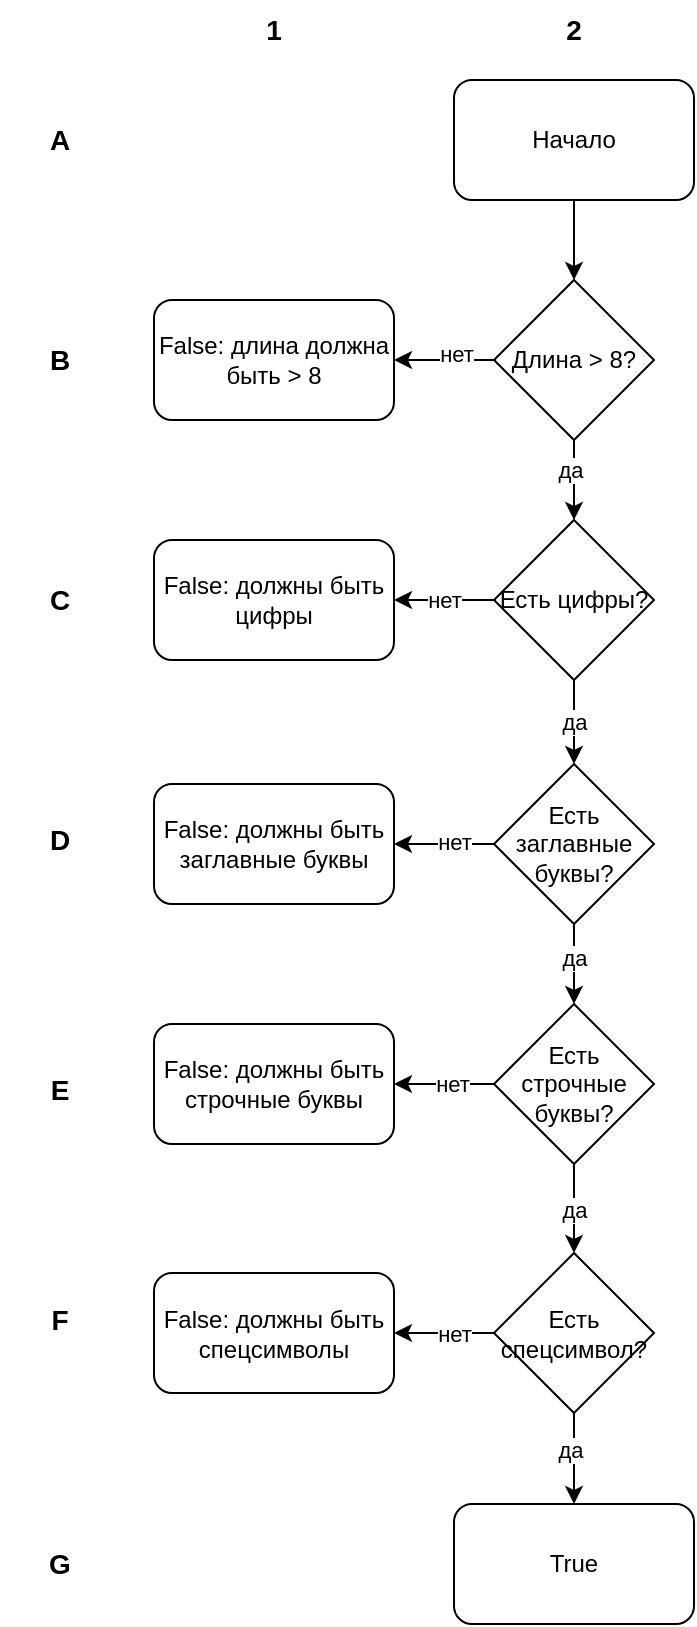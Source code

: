 <mxfile version="28.0.7">
  <diagram name="Страница — 1" id="OtXQrdEuVqCXFL3E-VgK">
    <mxGraphModel dx="1442" dy="873" grid="0" gridSize="10" guides="1" tooltips="1" connect="1" arrows="1" fold="1" page="1" pageScale="1" pageWidth="827" pageHeight="1169" math="0" shadow="0">
      <root>
        <mxCell id="0" />
        <mxCell id="1" parent="0" />
        <mxCell id="Ftup2W-GejfR4x5cv8iV-6" style="edgeStyle=orthogonalEdgeStyle;rounded=0;orthogonalLoop=1;jettySize=auto;html=1;entryX=1;entryY=0.5;entryDx=0;entryDy=0;" edge="1" parent="1" source="Ftup2W-GejfR4x5cv8iV-2" target="Ftup2W-GejfR4x5cv8iV-5">
          <mxGeometry relative="1" as="geometry" />
        </mxCell>
        <mxCell id="Ftup2W-GejfR4x5cv8iV-7" value="нет" style="edgeLabel;html=1;align=center;verticalAlign=middle;resizable=0;points=[];" vertex="1" connectable="0" parent="Ftup2W-GejfR4x5cv8iV-6">
          <mxGeometry x="-0.24" y="-3" relative="1" as="geometry">
            <mxPoint as="offset" />
          </mxGeometry>
        </mxCell>
        <mxCell id="Ftup2W-GejfR4x5cv8iV-37" style="edgeStyle=orthogonalEdgeStyle;rounded=0;orthogonalLoop=1;jettySize=auto;html=1;entryX=0.5;entryY=0;entryDx=0;entryDy=0;" edge="1" parent="1" source="Ftup2W-GejfR4x5cv8iV-2" target="Ftup2W-GejfR4x5cv8iV-36">
          <mxGeometry relative="1" as="geometry" />
        </mxCell>
        <mxCell id="Ftup2W-GejfR4x5cv8iV-38" value="да" style="edgeLabel;html=1;align=center;verticalAlign=middle;resizable=0;points=[];" vertex="1" connectable="0" parent="Ftup2W-GejfR4x5cv8iV-37">
          <mxGeometry y="4" relative="1" as="geometry">
            <mxPoint x="-6" y="-5" as="offset" />
          </mxGeometry>
        </mxCell>
        <mxCell id="Ftup2W-GejfR4x5cv8iV-2" value="Длина &amp;gt; 8?" style="rhombus;whiteSpace=wrap;html=1;" vertex="1" parent="1">
          <mxGeometry x="300" y="140" width="80" height="80" as="geometry" />
        </mxCell>
        <mxCell id="Ftup2W-GejfR4x5cv8iV-4" style="edgeStyle=orthogonalEdgeStyle;rounded=0;orthogonalLoop=1;jettySize=auto;html=1;entryX=0.5;entryY=0;entryDx=0;entryDy=0;" edge="1" parent="1" source="Ftup2W-GejfR4x5cv8iV-3" target="Ftup2W-GejfR4x5cv8iV-2">
          <mxGeometry relative="1" as="geometry" />
        </mxCell>
        <mxCell id="Ftup2W-GejfR4x5cv8iV-3" value="Начало" style="rounded=1;whiteSpace=wrap;html=1;" vertex="1" parent="1">
          <mxGeometry x="280" y="40" width="120" height="60" as="geometry" />
        </mxCell>
        <mxCell id="Ftup2W-GejfR4x5cv8iV-5" value="False: длина должна быть &amp;gt; 8" style="rounded=1;whiteSpace=wrap;html=1;" vertex="1" parent="1">
          <mxGeometry x="130" y="150" width="120" height="60" as="geometry" />
        </mxCell>
        <mxCell id="Ftup2W-GejfR4x5cv8iV-12" style="edgeStyle=orthogonalEdgeStyle;rounded=0;orthogonalLoop=1;jettySize=auto;html=1;entryX=1;entryY=0.5;entryDx=0;entryDy=0;" edge="1" parent="1" source="Ftup2W-GejfR4x5cv8iV-9" target="Ftup2W-GejfR4x5cv8iV-11">
          <mxGeometry relative="1" as="geometry" />
        </mxCell>
        <mxCell id="Ftup2W-GejfR4x5cv8iV-13" value="нет" style="edgeLabel;html=1;align=center;verticalAlign=middle;resizable=0;points=[];" vertex="1" connectable="0" parent="Ftup2W-GejfR4x5cv8iV-12">
          <mxGeometry x="-0.2" y="-1" relative="1" as="geometry">
            <mxPoint as="offset" />
          </mxGeometry>
        </mxCell>
        <mxCell id="Ftup2W-GejfR4x5cv8iV-15" style="edgeStyle=orthogonalEdgeStyle;rounded=0;orthogonalLoop=1;jettySize=auto;html=1;entryX=0.5;entryY=0;entryDx=0;entryDy=0;" edge="1" parent="1" source="Ftup2W-GejfR4x5cv8iV-9" target="Ftup2W-GejfR4x5cv8iV-14">
          <mxGeometry relative="1" as="geometry" />
        </mxCell>
        <mxCell id="Ftup2W-GejfR4x5cv8iV-16" value="да" style="edgeLabel;html=1;align=center;verticalAlign=middle;resizable=0;points=[];" vertex="1" connectable="0" parent="Ftup2W-GejfR4x5cv8iV-15">
          <mxGeometry x="-0.15" y="1" relative="1" as="geometry">
            <mxPoint x="-1" as="offset" />
          </mxGeometry>
        </mxCell>
        <mxCell id="Ftup2W-GejfR4x5cv8iV-9" value="Есть заглавные буквы?" style="rhombus;whiteSpace=wrap;html=1;" vertex="1" parent="1">
          <mxGeometry x="300" y="382" width="80" height="80" as="geometry" />
        </mxCell>
        <mxCell id="Ftup2W-GejfR4x5cv8iV-11" value="False: должны быть заглавные буквы" style="rounded=1;whiteSpace=wrap;html=1;" vertex="1" parent="1">
          <mxGeometry x="130" y="392" width="120" height="60" as="geometry" />
        </mxCell>
        <mxCell id="Ftup2W-GejfR4x5cv8iV-18" style="edgeStyle=orthogonalEdgeStyle;rounded=0;orthogonalLoop=1;jettySize=auto;html=1;entryX=1;entryY=0.5;entryDx=0;entryDy=0;" edge="1" parent="1" source="Ftup2W-GejfR4x5cv8iV-14" target="Ftup2W-GejfR4x5cv8iV-17">
          <mxGeometry relative="1" as="geometry" />
        </mxCell>
        <mxCell id="Ftup2W-GejfR4x5cv8iV-19" value="нет" style="edgeLabel;html=1;align=center;verticalAlign=middle;resizable=0;points=[];" vertex="1" connectable="0" parent="Ftup2W-GejfR4x5cv8iV-18">
          <mxGeometry x="-0.16" relative="1" as="geometry">
            <mxPoint as="offset" />
          </mxGeometry>
        </mxCell>
        <mxCell id="Ftup2W-GejfR4x5cv8iV-21" value="да" style="edgeStyle=orthogonalEdgeStyle;rounded=0;orthogonalLoop=1;jettySize=auto;html=1;entryX=0.5;entryY=0;entryDx=0;entryDy=0;" edge="1" parent="1" source="Ftup2W-GejfR4x5cv8iV-14" target="Ftup2W-GejfR4x5cv8iV-20">
          <mxGeometry relative="1" as="geometry" />
        </mxCell>
        <mxCell id="Ftup2W-GejfR4x5cv8iV-14" value="Есть строчные буквы?" style="rhombus;whiteSpace=wrap;html=1;" vertex="1" parent="1">
          <mxGeometry x="300" y="502" width="80" height="80" as="geometry" />
        </mxCell>
        <mxCell id="Ftup2W-GejfR4x5cv8iV-17" value="False: должны быть строчные буквы" style="rounded=1;whiteSpace=wrap;html=1;" vertex="1" parent="1">
          <mxGeometry x="130" y="512" width="120" height="60" as="geometry" />
        </mxCell>
        <mxCell id="Ftup2W-GejfR4x5cv8iV-23" value="нет" style="edgeStyle=orthogonalEdgeStyle;rounded=0;orthogonalLoop=1;jettySize=auto;html=1;entryX=1;entryY=0.5;entryDx=0;entryDy=0;" edge="1" parent="1" source="Ftup2W-GejfR4x5cv8iV-20" target="Ftup2W-GejfR4x5cv8iV-22">
          <mxGeometry x="-0.2" relative="1" as="geometry">
            <mxPoint as="offset" />
          </mxGeometry>
        </mxCell>
        <mxCell id="Ftup2W-GejfR4x5cv8iV-25" style="edgeStyle=orthogonalEdgeStyle;rounded=0;orthogonalLoop=1;jettySize=auto;html=1;entryX=0.5;entryY=0;entryDx=0;entryDy=0;" edge="1" parent="1" source="Ftup2W-GejfR4x5cv8iV-20" target="Ftup2W-GejfR4x5cv8iV-24">
          <mxGeometry relative="1" as="geometry" />
        </mxCell>
        <mxCell id="Ftup2W-GejfR4x5cv8iV-26" value="да" style="edgeLabel;html=1;align=center;verticalAlign=middle;resizable=0;points=[];" vertex="1" connectable="0" parent="Ftup2W-GejfR4x5cv8iV-25">
          <mxGeometry x="-0.231" y="-2" relative="1" as="geometry">
            <mxPoint y="1" as="offset" />
          </mxGeometry>
        </mxCell>
        <mxCell id="Ftup2W-GejfR4x5cv8iV-20" value="Есть спецсимвол?" style="rhombus;whiteSpace=wrap;html=1;" vertex="1" parent="1">
          <mxGeometry x="300" y="626.5" width="80" height="80" as="geometry" />
        </mxCell>
        <mxCell id="Ftup2W-GejfR4x5cv8iV-22" value="False: должны быть спецсимволы" style="rounded=1;whiteSpace=wrap;html=1;" vertex="1" parent="1">
          <mxGeometry x="130" y="636.5" width="120" height="60" as="geometry" />
        </mxCell>
        <mxCell id="Ftup2W-GejfR4x5cv8iV-24" value="True" style="rounded=1;whiteSpace=wrap;html=1;" vertex="1" parent="1">
          <mxGeometry x="280" y="752" width="120" height="60" as="geometry" />
        </mxCell>
        <mxCell id="Ftup2W-GejfR4x5cv8iV-27" value="&lt;font style=&quot;font-size: 14px;&quot;&gt;&lt;b&gt;1&lt;/b&gt;&lt;/font&gt;" style="text;html=1;align=center;verticalAlign=middle;whiteSpace=wrap;rounded=0;" vertex="1" parent="1">
          <mxGeometry x="160" width="60" height="30" as="geometry" />
        </mxCell>
        <mxCell id="Ftup2W-GejfR4x5cv8iV-28" value="&lt;font style=&quot;font-size: 14px;&quot;&gt;&lt;b&gt;2&lt;/b&gt;&lt;/font&gt;" style="text;html=1;align=center;verticalAlign=middle;whiteSpace=wrap;rounded=0;" vertex="1" parent="1">
          <mxGeometry x="310" width="60" height="30" as="geometry" />
        </mxCell>
        <mxCell id="Ftup2W-GejfR4x5cv8iV-29" value="&lt;span style=&quot;font-size: 14px;&quot;&gt;&lt;b&gt;A&lt;/b&gt;&lt;/span&gt;" style="text;html=1;align=center;verticalAlign=middle;whiteSpace=wrap;rounded=0;" vertex="1" parent="1">
          <mxGeometry x="53" y="55" width="60" height="30" as="geometry" />
        </mxCell>
        <mxCell id="Ftup2W-GejfR4x5cv8iV-30" value="&lt;span style=&quot;font-size: 14px;&quot;&gt;&lt;b&gt;B&lt;/b&gt;&lt;/span&gt;" style="text;html=1;align=center;verticalAlign=middle;whiteSpace=wrap;rounded=0;" vertex="1" parent="1">
          <mxGeometry x="53" y="165" width="60" height="30" as="geometry" />
        </mxCell>
        <mxCell id="Ftup2W-GejfR4x5cv8iV-31" value="&lt;font style=&quot;font-size: 14px;&quot;&gt;&lt;b&gt;C&lt;/b&gt;&lt;/font&gt;" style="text;html=1;align=center;verticalAlign=middle;whiteSpace=wrap;rounded=0;" vertex="1" parent="1">
          <mxGeometry x="53" y="285" width="60" height="30" as="geometry" />
        </mxCell>
        <mxCell id="Ftup2W-GejfR4x5cv8iV-32" value="&lt;font style=&quot;font-size: 14px;&quot;&gt;&lt;b&gt;D&lt;/b&gt;&lt;/font&gt;" style="text;html=1;align=center;verticalAlign=middle;whiteSpace=wrap;rounded=0;" vertex="1" parent="1">
          <mxGeometry x="53" y="405" width="60" height="30" as="geometry" />
        </mxCell>
        <mxCell id="Ftup2W-GejfR4x5cv8iV-33" value="&lt;font style=&quot;font-size: 14px;&quot;&gt;&lt;b&gt;E&lt;/b&gt;&lt;/font&gt;" style="text;html=1;align=center;verticalAlign=middle;whiteSpace=wrap;rounded=0;" vertex="1" parent="1">
          <mxGeometry x="53" y="529.5" width="60" height="30" as="geometry" />
        </mxCell>
        <mxCell id="Ftup2W-GejfR4x5cv8iV-34" value="&lt;font style=&quot;font-size: 14px;&quot;&gt;&lt;b&gt;F&lt;/b&gt;&lt;/font&gt;" style="text;html=1;align=center;verticalAlign=middle;whiteSpace=wrap;rounded=0;" vertex="1" parent="1">
          <mxGeometry x="53" y="645" width="60" height="30" as="geometry" />
        </mxCell>
        <mxCell id="Ftup2W-GejfR4x5cv8iV-40" value="нет" style="edgeStyle=orthogonalEdgeStyle;rounded=0;orthogonalLoop=1;jettySize=auto;html=1;entryX=1;entryY=0.5;entryDx=0;entryDy=0;" edge="1" parent="1" source="Ftup2W-GejfR4x5cv8iV-36" target="Ftup2W-GejfR4x5cv8iV-39">
          <mxGeometry relative="1" as="geometry" />
        </mxCell>
        <mxCell id="Ftup2W-GejfR4x5cv8iV-42" value="да" style="edgeStyle=orthogonalEdgeStyle;rounded=0;orthogonalLoop=1;jettySize=auto;html=1;entryX=0.5;entryY=0;entryDx=0;entryDy=0;" edge="1" parent="1" source="Ftup2W-GejfR4x5cv8iV-36" target="Ftup2W-GejfR4x5cv8iV-9">
          <mxGeometry relative="1" as="geometry" />
        </mxCell>
        <mxCell id="Ftup2W-GejfR4x5cv8iV-36" value="Есть цифры?" style="rhombus;whiteSpace=wrap;html=1;" vertex="1" parent="1">
          <mxGeometry x="300" y="260" width="80" height="80" as="geometry" />
        </mxCell>
        <mxCell id="Ftup2W-GejfR4x5cv8iV-39" value="False: должны быть цифры" style="rounded=1;whiteSpace=wrap;html=1;" vertex="1" parent="1">
          <mxGeometry x="130" y="270" width="120" height="60" as="geometry" />
        </mxCell>
        <mxCell id="Ftup2W-GejfR4x5cv8iV-43" value="&lt;span style=&quot;font-size: 14px;&quot;&gt;&lt;b&gt;G&lt;/b&gt;&lt;/span&gt;" style="text;html=1;align=center;verticalAlign=middle;whiteSpace=wrap;rounded=0;" vertex="1" parent="1">
          <mxGeometry x="53" y="767" width="60" height="30" as="geometry" />
        </mxCell>
      </root>
    </mxGraphModel>
  </diagram>
</mxfile>
